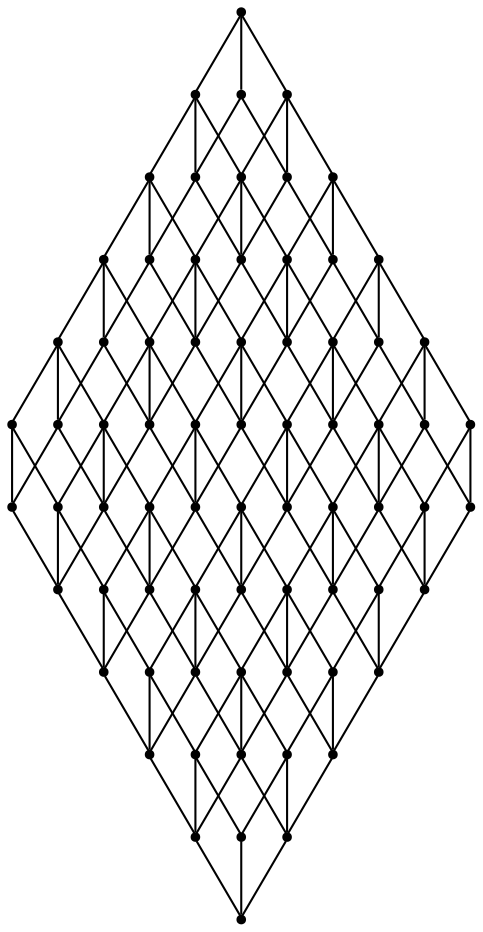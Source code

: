 graph {
  node [shape=point,comment="{\"directed\":false,\"doi\":\"10.1007/978-3-319-27261-0_8\",\"figure\":\"1 (1)\"}"]

  v0 [pos="793.080468485844,669.0000960533728"]
  v1 [pos="793.0804684858441,741.5472088355784"]
  v2 [pos="793.080468485844,596.4478724147323"]
  v3 [pos="793.080468485844,523.8994640343947"]
  v4 [pos="793.080468485844,451.3513100046106"]
  v5 [pos="793.0804684858441,378.80223395406983"]
  v6 [pos="756.8070597000433,632.7238570587758"]
  v7 [pos="756.8070597000433,705.2709698409814"]
  v8 [pos="756.8070597000434,560.1716334201353"]
  v9 [pos="756.8070597000433,487.6234793903511"]
  v10 [pos="756.8070597000433,415.0751981852902"]
  v11 [pos="756.8070597000433,342.52915844448216"]
  v12 [pos="720.5314253196229,669.0000960533728"]
  v13 [pos="720.5314253196229,741.5472088355783"]
  v14 [pos="720.5314253196229,596.4478724147323"]
  v15 [pos="720.5314253196229,523.8994640343947"]
  v16 [pos="720.5314253196229,451.3513100046106"]
  v17 [pos="720.5314253196229,378.80223395406983"]
  v18 [pos="684.2548053187284,632.7238570587758"]
  v19 [pos="684.2548053187284,705.2709698409814"]
  v20 [pos="684.2548053187284,560.1716334201353"]
  v21 [pos="684.2548053187284,487.6234793903511"]
  v22 [pos="684.2548053187284,415.07519818529033"]
  v23 [pos="684.2548053187284,342.5291584444824"]
  v24 [pos="647.9823821534018,669.0000960533728"]
  v25 [pos="647.9823821534019,741.5472088355783"]
  v26 [pos="647.9823821534018,596.4478724147323"]
  v27 [pos="647.9823821534018,523.8994640343947"]
  v28 [pos="647.9823821534019,451.3513100046106"]
  v29 [pos="647.9823821534018,378.80223395406983"]
  v30 [pos="611.7057621525072,632.7238570587758"]
  v31 [pos="611.7057621525072,705.2709698409815"]
  v32 [pos="611.7057621525072,560.1716334201353"]
  v33 [pos="611.7057621525072,487.6234793903511"]
  v34 [pos="611.7057621525072,415.07519818529033"]
  v35 [pos="611.7057621525072,342.5291584444824"]
  v36 [pos="575.4291421516125,669.0000960533728"]
  v37 [pos="575.4291421516126,741.5472088355784"]
  v38 [pos="575.4291421516126,596.4478724147323"]
  v39 [pos="575.4291421516126,523.8994640343947"]
  v40 [pos="575.4291421516126,451.3513100046106"]
  v41 [pos="575.4291421516126,378.80223395406983"]
  v42 [pos="539.1567269348382,632.7238570587758"]
  v43 [pos="539.1567269348382,705.2709698409814"]
  v44 [pos="539.1567269348382,560.1716334201353"]
  v45 [pos="539.1567269348382,487.62347939035124"]
  v46 [pos="539.1567269348382,415.07519818529033"]
  v47 [pos="539.1567269348382,342.5291584444824"]
  v48 [pos="502.8801069339436,669.0000960533728"]
  v49 [pos="502.88010693394364,741.5472088355784"]
  v50 [pos="502.8801069339436,596.4478724147323"]
  v51 [pos="502.88010693394364,523.8994640343947"]
  v52 [pos="502.88010693394364,451.3513100046106"]
  v53 [pos="502.8801069339436,378.80223395406983"]
  v54 [pos="466.60348693304906,632.7238570587758"]
  v55 [pos="466.603486933049,705.2709698409814"]
  v56 [pos="466.603486933049,560.1716334201353"]
  v57 [pos="466.60348693304906,487.62347939035124"]
  v58 [pos="466.60348693304906,415.0751981852902"]
  v59 [pos="466.603486933049,342.5291584444824"]
  v60 [pos="430.3310637677224,669.0000960533728"]
  v61 [pos="430.3310637677224,741.5472088355784"]
  v62 [pos="430.3310637677224,596.4478724147323"]
  v63 [pos="430.3310637677224,523.8994640343947"]
  v64 [pos="430.3310637677224,451.3513100046106"]
  v65 [pos="430.3310637677224,378.80223395406983"]
  v66 [pos="394.05444376682783,342.52915844448216"]
  v67 [pos="394.05444376682783,632.7238570587758"]
  v68 [pos="394.05444376682783,705.2709698409814"]
  v69 [pos="394.05444376682783,560.1716334201353"]
  v70 [pos="394.05444376682783,487.62347939035124"]
  v71 [pos="394.05444376682783,415.07519818529033"]

  v0 -- v1 [id="-1",pos="793.080468485844,669.0000960533728 793.0804684858441,741.5472088355784 793.0804684858441,741.5472088355784 793.0804684858441,741.5472088355784"]
  v68 -- v61 [id="-2",pos="394.05444376682783,705.2709698409814 430.3310637677224,741.5472088355784 430.3310637677224,741.5472088355784 430.3310637677224,741.5472088355784"]
  v68 -- v55 [id="-3",pos="394.05444376682783,705.2709698409814 466.603486933049,705.2709698409814 466.603486933049,705.2709698409814 466.603486933049,705.2709698409814"]
  v55 -- v43 [id="-4",pos="466.603486933049,705.2709698409814 539.1567269348382,705.2709698409814 539.1567269348382,705.2709698409814 539.1567269348382,705.2709698409814"]
  v43 -- v31 [id="-5",pos="539.1567269348382,705.2709698409814 611.7057621525072,705.2709698409815 611.7057621525072,705.2709698409815 611.7057621525072,705.2709698409815"]
  v31 -- v19 [id="-6",pos="611.7057621525072,705.2709698409815 684.2548053187284,705.2709698409814 684.2548053187284,705.2709698409814 684.2548053187284,705.2709698409814"]
  v19 -- v7 [id="-7",pos="684.2548053187284,705.2709698409814 756.8070597000433,705.2709698409814 756.8070597000433,705.2709698409814 756.8070597000433,705.2709698409814"]
  v67 -- v60 [id="-8",pos="394.05444376682783,632.7238570587758 430.3310637677224,669.0000960533728 430.3310637677224,669.0000960533728 430.3310637677224,669.0000960533728"]
  v67 -- v54 [id="-9",pos="394.05444376682783,632.7238570587758 466.60348693304906,632.7238570587758 466.60348693304906,632.7238570587758 466.60348693304906,632.7238570587758"]
  v54 -- v42 [id="-10",pos="466.60348693304906,632.7238570587758 539.1567269348382,632.7238570587758 539.1567269348382,632.7238570587758 539.1567269348382,632.7238570587758"]
  v42 -- v30 [id="-11",pos="539.1567269348382,632.7238570587758 611.7057621525072,632.7238570587758 611.7057621525072,632.7238570587758 611.7057621525072,632.7238570587758"]
  v30 -- v18 [id="-12",pos="611.7057621525072,632.7238570587758 684.2548053187284,632.7238570587758 684.2548053187284,632.7238570587758 684.2548053187284,632.7238570587758"]
  v18 -- v6 [id="-13",pos="684.2548053187284,632.7238570587758 756.8070597000433,632.7238570587758 756.8070597000433,632.7238570587758 756.8070597000433,632.7238570587758"]
  v69 -- v62 [id="-14",pos="394.05444376682783,560.1716334201353 430.3310637677224,596.4478724147323 430.3310637677224,596.4478724147323 430.3310637677224,596.4478724147323"]
  v69 -- v56 [id="-15",pos="394.05444376682783,560.1716334201353 466.603486933049,560.1716334201353 466.603486933049,560.1716334201353 466.603486933049,560.1716334201353"]
  v56 -- v44 [id="-16",pos="466.603486933049,560.1716334201353 539.1567269348382,560.1716334201353 539.1567269348382,560.1716334201353 539.1567269348382,560.1716334201353"]
  v44 -- v32 [id="-17",pos="539.1567269348382,560.1716334201353 611.7057621525072,560.1716334201353 611.7057621525072,560.1716334201353 611.7057621525072,560.1716334201353"]
  v32 -- v20 [id="-18",pos="611.7057621525072,560.1716334201353 684.2548053187284,560.1716334201353 684.2548053187284,560.1716334201353 684.2548053187284,560.1716334201353"]
  v20 -- v8 [id="-19",pos="684.2548053187284,560.1716334201353 756.8070597000434,560.1716334201353 756.8070597000434,560.1716334201353 756.8070597000434,560.1716334201353"]
  v70 -- v57 [id="-20",pos="394.05444376682783,487.62347939035124 466.60348693304906,487.62347939035124 466.60348693304906,487.62347939035124 466.60348693304906,487.62347939035124"]
  v57 -- v45 [id="-21",pos="466.60348693304906,487.62347939035124 539.1567269348382,487.62347939035124 539.1567269348382,487.62347939035124 539.1567269348382,487.62347939035124"]
  v45 -- v33 [id="-22",pos="539.1567269348382,487.62347939035124 611.7057621525072,487.6234793903511 611.7057621525072,487.6234793903511 611.7057621525072,487.6234793903511"]
  v33 -- v21 [id="-23",pos="611.7057621525072,487.6234793903511 684.2548053187284,487.6234793903511 684.2548053187284,487.6234793903511 684.2548053187284,487.6234793903511"]
  v21 -- v9 [id="-24",pos="684.2548053187284,487.6234793903511 756.8070597000433,487.6234793903511 756.8070597000433,487.6234793903511 756.8070597000433,487.6234793903511"]
  v70 -- v63 [id="-25",pos="394.05444376682783,487.62347939035124 430.3310637677224,523.8994640343947 430.3310637677224,523.8994640343947 430.3310637677224,523.8994640343947"]
  v71 -- v58 [id="-26",pos="394.05444376682783,415.07519818529033 466.60348693304906,415.0751981852902 466.60348693304906,415.0751981852902 466.60348693304906,415.0751981852902"]
  v58 -- v46 [id="-27",pos="466.60348693304906,415.0751981852902 539.1567269348382,415.07519818529033 539.1567269348382,415.07519818529033 539.1567269348382,415.07519818529033"]
  v46 -- v34 [id="-28",pos="539.1567269348382,415.07519818529033 611.7057621525072,415.07519818529033 611.7057621525072,415.07519818529033 611.7057621525072,415.07519818529033"]
  v34 -- v22 [id="-29",pos="611.7057621525072,415.07519818529033 684.2548053187284,415.07519818529033 684.2548053187284,415.07519818529033 684.2548053187284,415.07519818529033"]
  v22 -- v10 [id="-30",pos="684.2548053187284,415.07519818529033 756.8070597000433,415.0751981852902 756.8070597000433,415.0751981852902 756.8070597000433,415.0751981852902"]
  v71 -- v64 [id="-31",pos="394.05444376682783,415.07519818529033 430.3310637677224,451.3513100046106 430.3310637677224,451.3513100046106 430.3310637677224,451.3513100046106"]
  v66 -- v59 [id="-32",pos="394.05444376682783,342.52915844448216 466.603486933049,342.5291584444824 466.603486933049,342.5291584444824 466.603486933049,342.5291584444824"]
  v59 -- v47 [id="-33",pos="466.603486933049,342.5291584444824 539.1567269348382,342.5291584444824 539.1567269348382,342.5291584444824 539.1567269348382,342.5291584444824"]
  v47 -- v35 [id="-34",pos="539.1567269348382,342.5291584444824 611.7057621525072,342.5291584444824 611.7057621525072,342.5291584444824 611.7057621525072,342.5291584444824"]
  v35 -- v23 [id="-35",pos="611.7057621525072,342.5291584444824 684.2548053187284,342.5291584444824 684.2548053187284,342.5291584444824 684.2548053187284,342.5291584444824"]
  v23 -- v11 [id="-36",pos="684.2548053187284,342.5291584444824 756.8070597000433,342.52915844448216 756.8070597000433,342.52915844448216 756.8070597000433,342.52915844448216"]
  v66 -- v71 [id="-37",pos="394.05444376682783,342.52915844448216 394.05444376682783,415.07519818529033 394.05444376682783,415.07519818529033 394.05444376682783,415.07519818529033"]
  v71 -- v70 [id="-38",pos="394.05444376682783,415.07519818529033 394.05444376682783,487.62347939035124 394.05444376682783,487.62347939035124 394.05444376682783,487.62347939035124"]
  v70 -- v69 [id="-39",pos="394.05444376682783,487.62347939035124 394.05444376682783,560.1716334201353 394.05444376682783,560.1716334201353 394.05444376682783,560.1716334201353"]
  v69 -- v67 [id="-40",pos="394.05444376682783,560.1716334201353 394.05444376682783,632.7238570587758 394.05444376682783,632.7238570587758 394.05444376682783,632.7238570587758"]
  v67 -- v68 [id="-41",pos="394.05444376682783,632.7238570587758 394.05444376682783,705.2709698409814 394.05444376682783,705.2709698409814 394.05444376682783,705.2709698409814"]
  v66 -- v65 [id="-42",pos="394.05444376682783,342.52915844448216 430.3310637677224,378.80223395406983 430.3310637677224,378.80223395406983 430.3310637677224,378.80223395406983"]
  v61 -- v49 [id="-43",pos="430.3310637677224,741.5472088355784 502.88010693394364,741.5472088355784 502.88010693394364,741.5472088355784 502.88010693394364,741.5472088355784"]
  v49 -- v37 [id="-44",pos="502.88010693394364,741.5472088355784 575.4291421516126,741.5472088355784 575.4291421516126,741.5472088355784 575.4291421516126,741.5472088355784"]
  v37 -- v25 [id="-45",pos="575.4291421516126,741.5472088355784 647.9823821534019,741.5472088355783 647.9823821534019,741.5472088355783 647.9823821534019,741.5472088355783"]
  v25 -- v13 [id="-46",pos="647.9823821534019,741.5472088355783 720.5314253196229,741.5472088355783 720.5314253196229,741.5472088355783 720.5314253196229,741.5472088355783"]
  v13 -- v1 [id="-47",pos="720.5314253196229,741.5472088355783 793.0804684858441,741.5472088355784 793.0804684858441,741.5472088355784 793.0804684858441,741.5472088355784"]
  v60 -- v48 [id="-48",pos="430.3310637677224,669.0000960533728 502.8801069339436,669.0000960533728 502.8801069339436,669.0000960533728 502.8801069339436,669.0000960533728"]
  v48 -- v36 [id="-49",pos="502.8801069339436,669.0000960533728 575.4291421516125,669.0000960533728 575.4291421516125,669.0000960533728 575.4291421516125,669.0000960533728"]
  v36 -- v24 [id="-50",pos="575.4291421516125,669.0000960533728 647.9823821534018,669.0000960533728 647.9823821534018,669.0000960533728 647.9823821534018,669.0000960533728"]
  v24 -- v12 [id="-51",pos="647.9823821534018,669.0000960533728 720.5314253196229,669.0000960533728 720.5314253196229,669.0000960533728 720.5314253196229,669.0000960533728"]
  v12 -- v0 [id="-52",pos="720.5314253196229,669.0000960533728 793.080468485844,669.0000960533728 793.080468485844,669.0000960533728 793.080468485844,669.0000960533728"]
  v62 -- v50 [id="-53",pos="430.3310637677224,596.4478724147323 502.8801069339436,596.4478724147323 502.8801069339436,596.4478724147323 502.8801069339436,596.4478724147323"]
  v50 -- v38 [id="-54",pos="502.8801069339436,596.4478724147323 575.4291421516126,596.4478724147323 575.4291421516126,596.4478724147323 575.4291421516126,596.4478724147323"]
  v38 -- v26 [id="-55",pos="575.4291421516126,596.4478724147323 647.9823821534018,596.4478724147323 647.9823821534018,596.4478724147323 647.9823821534018,596.4478724147323"]
  v26 -- v14 [id="-56",pos="647.9823821534018,596.4478724147323 720.5314253196229,596.4478724147323 720.5314253196229,596.4478724147323 720.5314253196229,596.4478724147323"]
  v14 -- v2 [id="-57",pos="720.5314253196229,596.4478724147323 793.080468485844,596.4478724147323 793.080468485844,596.4478724147323 793.080468485844,596.4478724147323"]
  v63 -- v51 [id="-58",pos="430.3310637677224,523.8994640343947 502.88010693394364,523.8994640343947 502.88010693394364,523.8994640343947 502.88010693394364,523.8994640343947"]
  v51 -- v39 [id="-59",pos="502.88010693394364,523.8994640343947 575.4291421516126,523.8994640343947 575.4291421516126,523.8994640343947 575.4291421516126,523.8994640343947"]
  v39 -- v27 [id="-60",pos="575.4291421516126,523.8994640343947 647.9823821534018,523.8994640343947 647.9823821534018,523.8994640343947 647.9823821534018,523.8994640343947"]
  v27 -- v15 [id="-61",pos="647.9823821534018,523.8994640343947 720.5314253196229,523.8994640343947 720.5314253196229,523.8994640343947 720.5314253196229,523.8994640343947"]
  v15 -- v3 [id="-62",pos="720.5314253196229,523.8994640343947 793.080468485844,523.8994640343947 793.080468485844,523.8994640343947 793.080468485844,523.8994640343947"]
  v64 -- v52 [id="-63",pos="430.3310637677224,451.3513100046106 502.88010693394364,451.3513100046106 502.88010693394364,451.3513100046106 502.88010693394364,451.3513100046106"]
  v52 -- v40 [id="-64",pos="502.88010693394364,451.3513100046106 575.4291421516126,451.3513100046106 575.4291421516126,451.3513100046106 575.4291421516126,451.3513100046106"]
  v40 -- v28 [id="-65",pos="575.4291421516126,451.3513100046106 647.9823821534019,451.3513100046106 647.9823821534019,451.3513100046106 647.9823821534019,451.3513100046106"]
  v28 -- v16 [id="-66",pos="647.9823821534019,451.3513100046106 720.5314253196229,451.3513100046106 720.5314253196229,451.3513100046106 720.5314253196229,451.3513100046106"]
  v16 -- v4 [id="-67",pos="720.5314253196229,451.3513100046106 793.080468485844,451.3513100046106 793.080468485844,451.3513100046106 793.080468485844,451.3513100046106"]
  v65 -- v53 [id="-68",pos="430.3310637677224,378.80223395406983 502.8801069339436,378.80223395406983 502.8801069339436,378.80223395406983 502.8801069339436,378.80223395406983"]
  v53 -- v41 [id="-69",pos="502.8801069339436,378.80223395406983 575.4291421516126,378.80223395406983 575.4291421516126,378.80223395406983 575.4291421516126,378.80223395406983"]
  v41 -- v29 [id="-70",pos="575.4291421516126,378.80223395406983 647.9823821534018,378.80223395406983 647.9823821534018,378.80223395406983 647.9823821534018,378.80223395406983"]
  v29 -- v17 [id="-71",pos="647.9823821534018,378.80223395406983 720.5314253196229,378.80223395406983 720.5314253196229,378.80223395406983 720.5314253196229,378.80223395406983"]
  v17 -- v5 [id="-72",pos="720.5314253196229,378.80223395406983 793.0804684858441,378.80223395406983 793.0804684858441,378.80223395406983 793.0804684858441,378.80223395406983"]
  v65 -- v64 [id="-73",pos="430.3310637677224,378.80223395406983 430.3310637677224,451.3513100046106 430.3310637677224,451.3513100046106 430.3310637677224,451.3513100046106"]
  v64 -- v63 [id="-74",pos="430.3310637677224,451.3513100046106 430.3310637677224,523.8994640343947 430.3310637677224,523.8994640343947 430.3310637677224,523.8994640343947"]
  v63 -- v62 [id="-75",pos="430.3310637677224,523.8994640343947 430.3310637677224,596.4478724147323 430.3310637677224,596.4478724147323 430.3310637677224,596.4478724147323"]
  v62 -- v60 [id="-76",pos="430.3310637677224,596.4478724147323 430.3310637677224,669.0000960533728 430.3310637677224,669.0000960533728 430.3310637677224,669.0000960533728"]
  v60 -- v61 [id="-77",pos="430.3310637677224,669.0000960533728 430.3310637677224,741.5472088355784 430.3310637677224,741.5472088355784 430.3310637677224,741.5472088355784"]
  v55 -- v49 [id="-78",pos="466.603486933049,705.2709698409814 502.88010693394364,741.5472088355784 502.88010693394364,741.5472088355784 502.88010693394364,741.5472088355784"]
  v54 -- v48 [id="-79",pos="466.60348693304906,632.7238570587758 502.8801069339436,669.0000960533728 502.8801069339436,669.0000960533728 502.8801069339436,669.0000960533728"]
  v56 -- v50 [id="-80",pos="466.603486933049,560.1716334201353 502.8801069339436,596.4478724147323 502.8801069339436,596.4478724147323 502.8801069339436,596.4478724147323"]
  v57 -- v51 [id="-81",pos="466.60348693304906,487.62347939035124 502.88010693394364,523.8994640343947 502.88010693394364,523.8994640343947 502.88010693394364,523.8994640343947"]
  v58 -- v52 [id="-82",pos="466.60348693304906,415.0751981852902 502.88010693394364,451.3513100046106 502.88010693394364,451.3513100046106 502.88010693394364,451.3513100046106"]
  v59 -- v53 [id="-83",pos="466.603486933049,342.5291584444824 502.8801069339436,378.80223395406983 502.8801069339436,378.80223395406983 502.8801069339436,378.80223395406983"]
  v59 -- v58 [id="-84",pos="466.603486933049,342.5291584444824 466.60348693304906,415.0751981852902 466.60348693304906,415.0751981852902 466.60348693304906,415.0751981852902"]
  v58 -- v57 [id="-85",pos="466.60348693304906,415.0751981852902 466.60348693304906,487.62347939035124 466.60348693304906,487.62347939035124 466.60348693304906,487.62347939035124"]
  v57 -- v56 [id="-86",pos="466.60348693304906,487.62347939035124 466.603486933049,560.1716334201353 466.603486933049,560.1716334201353 466.603486933049,560.1716334201353"]
  v56 -- v54 [id="-87",pos="466.603486933049,560.1716334201353 466.60348693304906,632.7238570587758 466.60348693304906,632.7238570587758 466.60348693304906,632.7238570587758"]
  v54 -- v55 [id="-88",pos="466.60348693304906,632.7238570587758 466.603486933049,705.2709698409814 466.603486933049,705.2709698409814 466.603486933049,705.2709698409814"]
  v53 -- v52 [id="-89",pos="502.8801069339436,378.80223395406983 502.88010693394364,451.3513100046106 502.88010693394364,451.3513100046106 502.88010693394364,451.3513100046106"]
  v52 -- v51 [id="-90",pos="502.88010693394364,451.3513100046106 502.88010693394364,523.8994640343947 502.88010693394364,523.8994640343947 502.88010693394364,523.8994640343947"]
  v51 -- v50 [id="-91",pos="502.88010693394364,523.8994640343947 502.8801069339436,596.4478724147323 502.8801069339436,596.4478724147323 502.8801069339436,596.4478724147323"]
  v50 -- v48 [id="-92",pos="502.8801069339436,596.4478724147323 502.8801069339436,669.0000960533728 502.8801069339436,669.0000960533728 502.8801069339436,669.0000960533728"]
  v48 -- v49 [id="-93",pos="502.8801069339436,669.0000960533728 502.88010693394364,741.5472088355784 502.88010693394364,741.5472088355784 502.88010693394364,741.5472088355784"]
  v43 -- v37 [id="-94",pos="539.1567269348382,705.2709698409814 575.4291421516126,741.5472088355784 575.4291421516126,741.5472088355784 575.4291421516126,741.5472088355784"]
  v42 -- v36 [id="-95",pos="539.1567269348382,632.7238570587758 575.4291421516125,669.0000960533728 575.4291421516125,669.0000960533728 575.4291421516125,669.0000960533728"]
  v44 -- v38 [id="-96",pos="539.1567269348382,560.1716334201353 575.4291421516126,596.4478724147323 575.4291421516126,596.4478724147323 575.4291421516126,596.4478724147323"]
  v45 -- v39 [id="-97",pos="539.1567269348382,487.62347939035124 575.4291421516126,523.8994640343947 575.4291421516126,523.8994640343947 575.4291421516126,523.8994640343947"]
  v46 -- v40 [id="-98",pos="539.1567269348382,415.07519818529033 575.4291421516126,451.3513100046106 575.4291421516126,451.3513100046106 575.4291421516126,451.3513100046106"]
  v47 -- v41 [id="-99",pos="539.1567269348382,342.5291584444824 575.4291421516126,378.80223395406983 575.4291421516126,378.80223395406983 575.4291421516126,378.80223395406983"]
  v47 -- v46 [id="-100",pos="539.1567269348382,342.5291584444824 539.1567269348382,415.07519818529033 539.1567269348382,415.07519818529033 539.1567269348382,415.07519818529033"]
  v46 -- v45 [id="-101",pos="539.1567269348382,415.07519818529033 539.1567269348382,487.62347939035124 539.1567269348382,487.62347939035124 539.1567269348382,487.62347939035124"]
  v45 -- v44 [id="-102",pos="539.1567269348382,487.62347939035124 539.1567269348382,560.1716334201353 539.1567269348382,560.1716334201353 539.1567269348382,560.1716334201353"]
  v44 -- v42 [id="-103",pos="539.1567269348382,560.1716334201353 539.1567269348382,632.7238570587758 539.1567269348382,632.7238570587758 539.1567269348382,632.7238570587758"]
  v42 -- v43 [id="-104",pos="539.1567269348382,632.7238570587758 539.1567269348382,705.2709698409814 539.1567269348382,705.2709698409814 539.1567269348382,705.2709698409814"]
  v41 -- v40 [id="-105",pos="575.4291421516126,378.80223395406983 575.4291421516126,451.3513100046106 575.4291421516126,451.3513100046106 575.4291421516126,451.3513100046106"]
  v40 -- v39 [id="-106",pos="575.4291421516126,451.3513100046106 575.4291421516126,523.8994640343947 575.4291421516126,523.8994640343947 575.4291421516126,523.8994640343947"]
  v39 -- v38 [id="-107",pos="575.4291421516126,523.8994640343947 575.4291421516126,596.4478724147323 575.4291421516126,596.4478724147323 575.4291421516126,596.4478724147323"]
  v38 -- v36 [id="-108",pos="575.4291421516126,596.4478724147323 575.4291421516125,669.0000960533728 575.4291421516125,669.0000960533728 575.4291421516125,669.0000960533728"]
  v36 -- v37 [id="-109",pos="575.4291421516125,669.0000960533728 575.4291421516126,741.5472088355784 575.4291421516126,741.5472088355784 575.4291421516126,741.5472088355784"]
  v31 -- v25 [id="-110",pos="611.7057621525072,705.2709698409815 647.9823821534019,741.5472088355783 647.9823821534019,741.5472088355783 647.9823821534019,741.5472088355783"]
  v30 -- v24 [id="-111",pos="611.7057621525072,632.7238570587758 647.9823821534018,669.0000960533728 647.9823821534018,669.0000960533728 647.9823821534018,669.0000960533728"]
  v32 -- v26 [id="-112",pos="611.7057621525072,560.1716334201353 647.9823821534018,596.4478724147323 647.9823821534018,596.4478724147323 647.9823821534018,596.4478724147323"]
  v33 -- v27 [id="-113",pos="611.7057621525072,487.6234793903511 647.9823821534018,523.8994640343947 647.9823821534018,523.8994640343947 647.9823821534018,523.8994640343947"]
  v34 -- v28 [id="-114",pos="611.7057621525072,415.07519818529033 647.9823821534019,451.3513100046106 647.9823821534019,451.3513100046106 647.9823821534019,451.3513100046106"]
  v35 -- v29 [id="-115",pos="611.7057621525072,342.5291584444824 647.9823821534018,378.80223395406983 647.9823821534018,378.80223395406983 647.9823821534018,378.80223395406983"]
  v35 -- v34 [id="-116",pos="611.7057621525072,342.5291584444824 611.7057621525072,415.07519818529033 611.7057621525072,415.07519818529033 611.7057621525072,415.07519818529033"]
  v34 -- v33 [id="-117",pos="611.7057621525072,415.07519818529033 611.7057621525072,487.6234793903511 611.7057621525072,487.6234793903511 611.7057621525072,487.6234793903511"]
  v33 -- v32 [id="-118",pos="611.7057621525072,487.6234793903511 611.7057621525072,560.1716334201353 611.7057621525072,560.1716334201353 611.7057621525072,560.1716334201353"]
  v32 -- v30 [id="-119",pos="611.7057621525072,560.1716334201353 611.7057621525072,632.7238570587758 611.7057621525072,632.7238570587758 611.7057621525072,632.7238570587758"]
  v30 -- v31 [id="-120",pos="611.7057621525072,632.7238570587758 611.7057621525072,705.2709698409815 611.7057621525072,705.2709698409815 611.7057621525072,705.2709698409815"]
  v29 -- v28 [id="-121",pos="647.9823821534018,378.80223395406983 647.9823821534019,451.3513100046106 647.9823821534019,451.3513100046106 647.9823821534019,451.3513100046106"]
  v28 -- v27 [id="-122",pos="647.9823821534019,451.3513100046106 647.9823821534018,523.8994640343947 647.9823821534018,523.8994640343947 647.9823821534018,523.8994640343947"]
  v27 -- v26 [id="-123",pos="647.9823821534018,523.8994640343947 647.9823821534018,596.4478724147323 647.9823821534018,596.4478724147323 647.9823821534018,596.4478724147323"]
  v26 -- v24 [id="-124",pos="647.9823821534018,596.4478724147323 647.9823821534018,669.0000960533728 647.9823821534018,669.0000960533728 647.9823821534018,669.0000960533728"]
  v24 -- v25 [id="-125",pos="647.9823821534018,669.0000960533728 647.9823821534019,741.5472088355783 647.9823821534019,741.5472088355783 647.9823821534019,741.5472088355783"]
  v19 -- v13 [id="-126",pos="684.2548053187284,705.2709698409814 720.5314253196229,741.5472088355783 720.5314253196229,741.5472088355783 720.5314253196229,741.5472088355783"]
  v18 -- v12 [id="-127",pos="684.2548053187284,632.7238570587758 720.5314253196229,669.0000960533728 720.5314253196229,669.0000960533728 720.5314253196229,669.0000960533728"]
  v20 -- v14 [id="-128",pos="684.2548053187284,560.1716334201353 720.5314253196229,596.4478724147323 720.5314253196229,596.4478724147323 720.5314253196229,596.4478724147323"]
  v21 -- v15 [id="-129",pos="684.2548053187284,487.6234793903511 720.5314253196229,523.8994640343947 720.5314253196229,523.8994640343947 720.5314253196229,523.8994640343947"]
  v22 -- v16 [id="-130",pos="684.2548053187284,415.07519818529033 720.5314253196229,451.3513100046106 720.5314253196229,451.3513100046106 720.5314253196229,451.3513100046106"]
  v23 -- v17 [id="-131",pos="684.2548053187284,342.5291584444824 720.5314253196229,378.80223395406983 720.5314253196229,378.80223395406983 720.5314253196229,378.80223395406983"]
  v23 -- v22 [id="-132",pos="684.2548053187284,342.5291584444824 684.2548053187284,415.07519818529033 684.2548053187284,415.07519818529033 684.2548053187284,415.07519818529033"]
  v22 -- v21 [id="-133",pos="684.2548053187284,415.07519818529033 684.2548053187284,487.6234793903511 684.2548053187284,487.6234793903511 684.2548053187284,487.6234793903511"]
  v21 -- v20 [id="-134",pos="684.2548053187284,487.6234793903511 684.2548053187284,560.1716334201353 684.2548053187284,560.1716334201353 684.2548053187284,560.1716334201353"]
  v20 -- v18 [id="-135",pos="684.2548053187284,560.1716334201353 684.2548053187284,632.7238570587758 684.2548053187284,632.7238570587758 684.2548053187284,632.7238570587758"]
  v18 -- v19 [id="-136",pos="684.2548053187284,632.7238570587758 684.2548053187284,705.2709698409814 684.2548053187284,705.2709698409814 684.2548053187284,705.2709698409814"]
  v17 -- v16 [id="-137",pos="720.5314253196229,378.80223395406983 720.5314253196229,451.3513100046106 720.5314253196229,451.3513100046106 720.5314253196229,451.3513100046106"]
  v16 -- v15 [id="-138",pos="720.5314253196229,451.3513100046106 720.5314253196229,523.8994640343947 720.5314253196229,523.8994640343947 720.5314253196229,523.8994640343947"]
  v15 -- v14 [id="-139",pos="720.5314253196229,523.8994640343947 720.5314253196229,596.4478724147323 720.5314253196229,596.4478724147323 720.5314253196229,596.4478724147323"]
  v14 -- v12 [id="-140",pos="720.5314253196229,596.4478724147323 720.5314253196229,669.0000960533728 720.5314253196229,669.0000960533728 720.5314253196229,669.0000960533728"]
  v12 -- v13 [id="-141",pos="720.5314253196229,669.0000960533728 720.5314253196229,741.5472088355783 720.5314253196229,741.5472088355783 720.5314253196229,741.5472088355783"]
  v7 -- v1 [id="-142",pos="756.8070597000433,705.2709698409814 793.0804684858441,741.5472088355784 793.0804684858441,741.5472088355784 793.0804684858441,741.5472088355784"]
  v6 -- v0 [id="-143",pos="756.8070597000433,632.7238570587758 793.080468485844,669.0000960533728 793.080468485844,669.0000960533728 793.080468485844,669.0000960533728"]
  v8 -- v2 [id="-144",pos="756.8070597000434,560.1716334201353 793.080468485844,596.4478724147323 793.080468485844,596.4478724147323 793.080468485844,596.4478724147323"]
  v9 -- v3 [id="-145",pos="756.8070597000433,487.6234793903511 793.080468485844,523.8994640343947 793.080468485844,523.8994640343947 793.080468485844,523.8994640343947"]
  v10 -- v4 [id="-146",pos="756.8070597000433,415.0751981852902 793.080468485844,451.3513100046106 793.080468485844,451.3513100046106 793.080468485844,451.3513100046106"]
  v11 -- v5 [id="-147",pos="756.8070597000433,342.52915844448216 793.0804684858441,378.80223395406983 793.0804684858441,378.80223395406983 793.0804684858441,378.80223395406983"]
  v11 -- v10 [id="-148",pos="756.8070597000433,342.52915844448216 756.8070597000433,415.0751981852902 756.8070597000433,415.0751981852902 756.8070597000433,415.0751981852902"]
  v10 -- v9 [id="-149",pos="756.8070597000433,415.0751981852902 756.8070597000433,487.6234793903511 756.8070597000433,487.6234793903511 756.8070597000433,487.6234793903511"]
  v9 -- v8 [id="-150",pos="756.8070597000433,487.6234793903511 756.8070597000434,560.1716334201353 756.8070597000434,560.1716334201353 756.8070597000434,560.1716334201353"]
  v8 -- v6 [id="-151",pos="756.8070597000434,560.1716334201353 756.8070597000433,632.7238570587758 756.8070597000433,632.7238570587758 756.8070597000433,632.7238570587758"]
  v6 -- v7 [id="-152",pos="756.8070597000433,632.7238570587758 756.8070597000433,705.2709698409814 756.8070597000433,705.2709698409814 756.8070597000433,705.2709698409814"]
  v5 -- v4 [id="-153",pos="793.0804684858441,378.80223395406983 793.080468485844,451.3513100046106 793.080468485844,451.3513100046106 793.080468485844,451.3513100046106"]
  v4 -- v3 [id="-154",pos="793.080468485844,451.3513100046106 793.080468485844,523.8994640343947 793.080468485844,523.8994640343947 793.080468485844,523.8994640343947"]
  v3 -- v2 [id="-155",pos="793.080468485844,523.8994640343947 793.080468485844,596.4478724147323 793.080468485844,596.4478724147323 793.080468485844,596.4478724147323"]
  v2 -- v0 [id="-156",pos="793.080468485844,596.4478724147323 793.080468485844,669.0000960533728 793.080468485844,669.0000960533728 793.080468485844,669.0000960533728"]
}